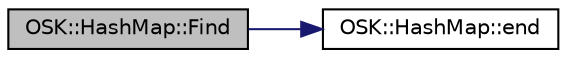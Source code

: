 digraph "OSK::HashMap::Find"
{
 // LATEX_PDF_SIZE
  edge [fontname="Helvetica",fontsize="10",labelfontname="Helvetica",labelfontsize="10"];
  node [fontname="Helvetica",fontsize="10",shape=record];
  rankdir="LR";
  Node1 [label="OSK::HashMap::Find",height=0.2,width=0.4,color="black", fillcolor="grey75", style="filled", fontcolor="black",tooltip="Devuelve el iterador apuntando al elemento buscado."];
  Node1 -> Node2 [color="midnightblue",fontsize="10",style="solid",fontname="Helvetica"];
  Node2 [label="OSK::HashMap::end",height=0.2,width=0.4,color="black", fillcolor="white", style="filled",URL="$class_o_s_k_1_1_hash_map.html#a0e08b4430ff64194bd6f8a0209a00449",tooltip="Devuelve un iterador vacío."];
}

